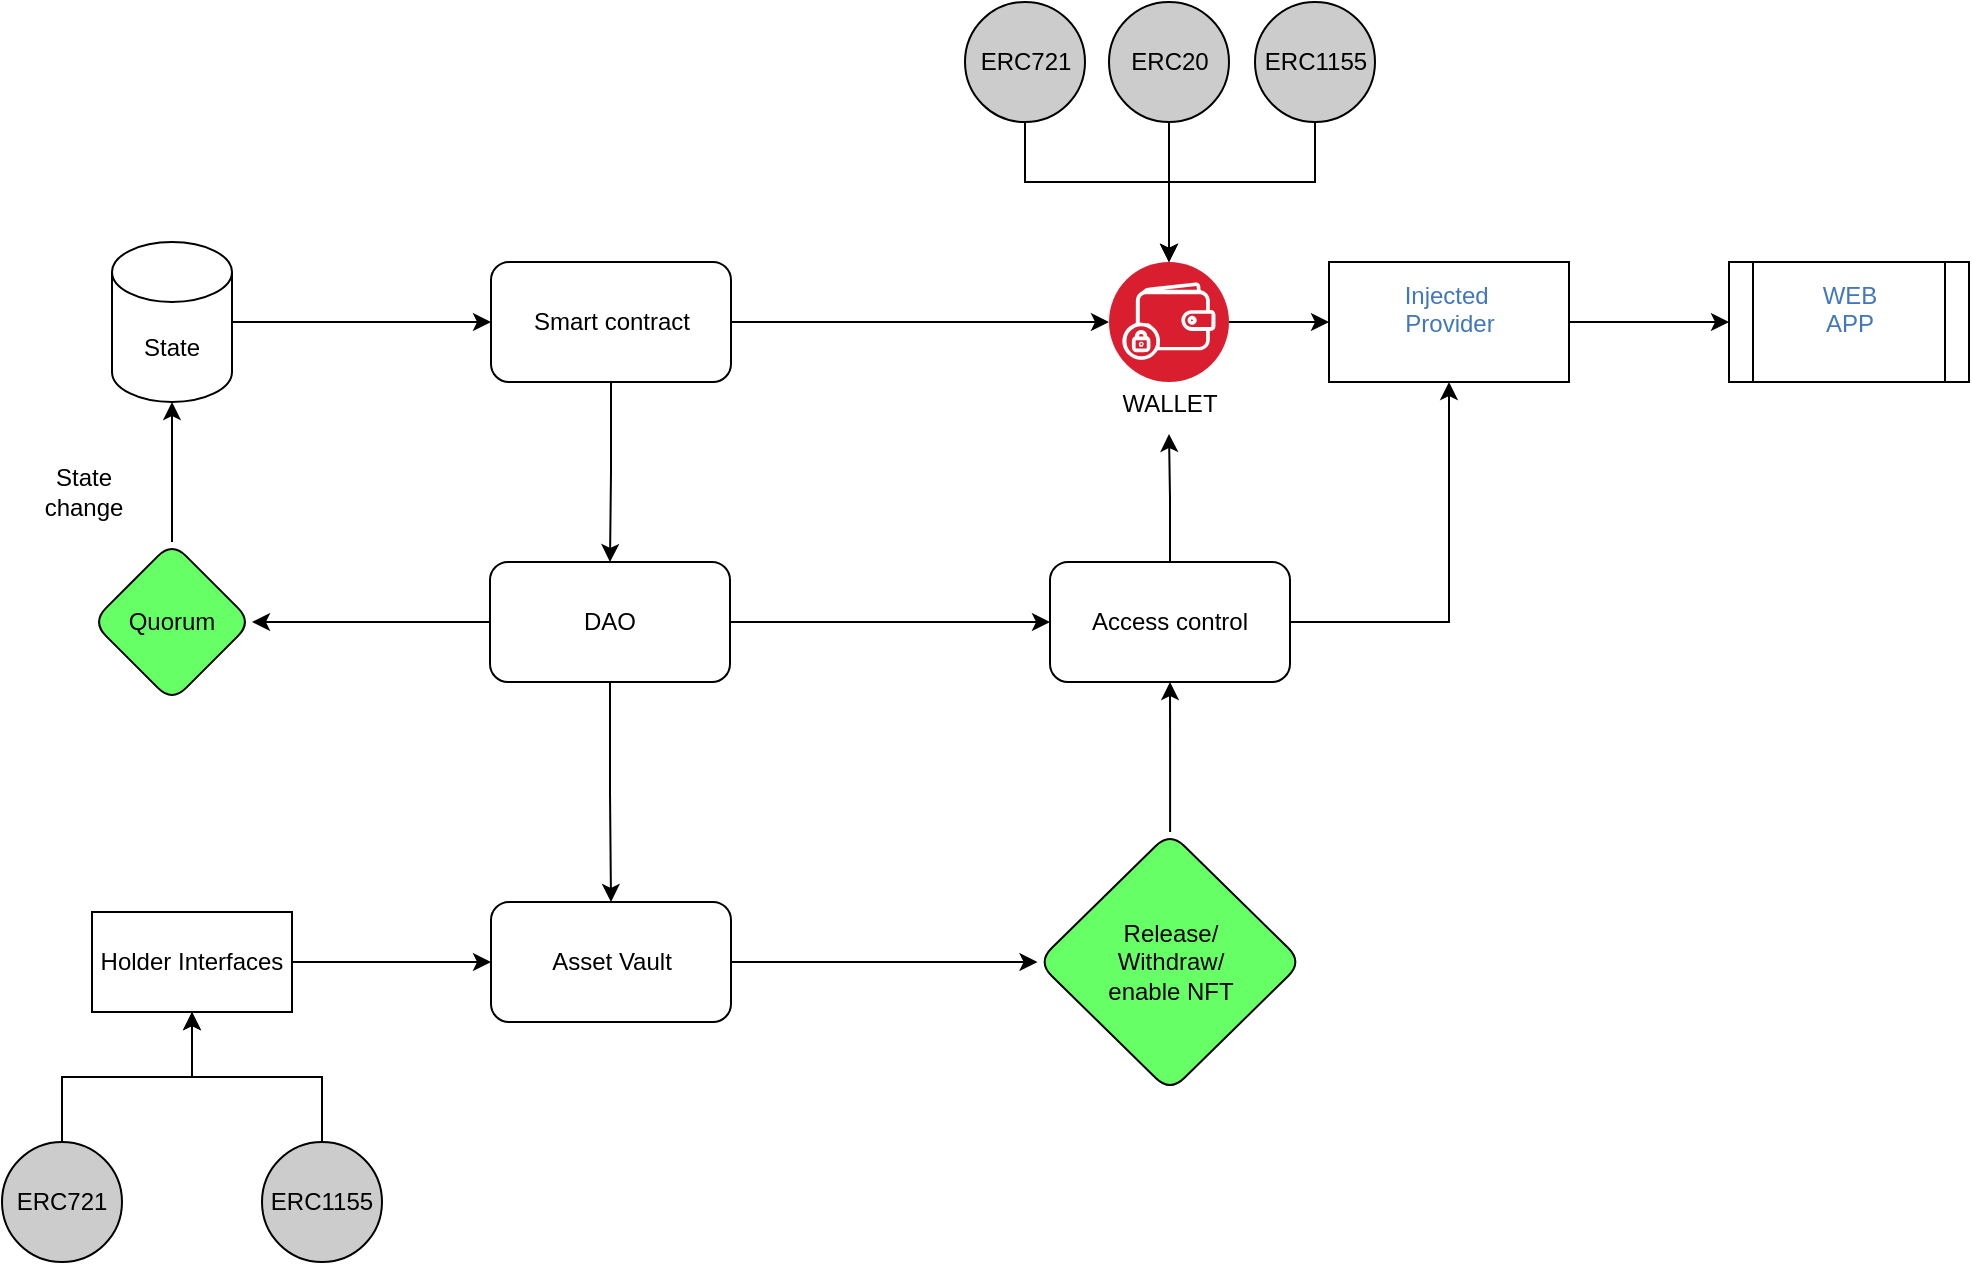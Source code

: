 <mxfile version="21.6.6" type="github">
  <diagram name="Page-1" id="_DRf1kRRZVIbCoPdp8we">
    <mxGraphModel dx="1518" dy="612" grid="1" gridSize="10" guides="1" tooltips="1" connect="1" arrows="1" fold="1" page="1" pageScale="1" pageWidth="850" pageHeight="1100" math="0" shadow="0">
      <root>
        <mxCell id="0" />
        <mxCell id="1" parent="0" />
        <mxCell id="oP2DCLgqXHTjLm211q09-5" style="edgeStyle=orthogonalEdgeStyle;rounded=0;orthogonalLoop=1;jettySize=auto;html=1;entryX=0;entryY=0.5;entryDx=0;entryDy=0;" parent="1" source="oP2DCLgqXHTjLm211q09-1" target="oP2DCLgqXHTjLm211q09-2" edge="1">
          <mxGeometry relative="1" as="geometry" />
        </mxCell>
        <mxCell id="oP2DCLgqXHTjLm211q09-22" style="edgeStyle=orthogonalEdgeStyle;rounded=0;orthogonalLoop=1;jettySize=auto;html=1;entryX=0.5;entryY=0;entryDx=0;entryDy=0;" parent="1" source="oP2DCLgqXHTjLm211q09-1" target="oP2DCLgqXHTjLm211q09-4" edge="1">
          <mxGeometry relative="1" as="geometry" />
        </mxCell>
        <mxCell id="oP2DCLgqXHTjLm211q09-31" value="" style="edgeStyle=orthogonalEdgeStyle;rounded=0;orthogonalLoop=1;jettySize=auto;html=1;" parent="1" source="oP2DCLgqXHTjLm211q09-1" target="oP2DCLgqXHTjLm211q09-30" edge="1">
          <mxGeometry relative="1" as="geometry" />
        </mxCell>
        <mxCell id="oP2DCLgqXHTjLm211q09-1" value="DAO" style="rounded=1;whiteSpace=wrap;html=1;" parent="1" vertex="1">
          <mxGeometry x="303" y="380" width="120" height="60" as="geometry" />
        </mxCell>
        <mxCell id="FQKXHIOh0YP9QdNdPty0-10" style="edgeStyle=orthogonalEdgeStyle;rounded=0;orthogonalLoop=1;jettySize=auto;html=1;entryX=0.5;entryY=1;entryDx=0;entryDy=0;" edge="1" parent="1" source="oP2DCLgqXHTjLm211q09-2" target="FQKXHIOh0YP9QdNdPty0-8">
          <mxGeometry relative="1" as="geometry" />
        </mxCell>
        <mxCell id="FQKXHIOh0YP9QdNdPty0-14" style="edgeStyle=orthogonalEdgeStyle;rounded=0;orthogonalLoop=1;jettySize=auto;html=1;entryX=0.5;entryY=1;entryDx=0;entryDy=0;" edge="1" parent="1" source="oP2DCLgqXHTjLm211q09-2" target="FQKXHIOh0YP9QdNdPty0-12">
          <mxGeometry relative="1" as="geometry" />
        </mxCell>
        <mxCell id="oP2DCLgqXHTjLm211q09-2" value="Access control" style="rounded=1;whiteSpace=wrap;html=1;" parent="1" vertex="1">
          <mxGeometry x="583" y="380" width="120" height="60" as="geometry" />
        </mxCell>
        <mxCell id="oP2DCLgqXHTjLm211q09-36" style="edgeStyle=orthogonalEdgeStyle;rounded=0;orthogonalLoop=1;jettySize=auto;html=1;" parent="1" source="oP2DCLgqXHTjLm211q09-4" target="oP2DCLgqXHTjLm211q09-35" edge="1">
          <mxGeometry relative="1" as="geometry" />
        </mxCell>
        <mxCell id="oP2DCLgqXHTjLm211q09-4" value="Asset Vault" style="rounded=1;whiteSpace=wrap;html=1;" parent="1" vertex="1">
          <mxGeometry x="303.5" y="550" width="120" height="60" as="geometry" />
        </mxCell>
        <mxCell id="oP2DCLgqXHTjLm211q09-11" style="edgeStyle=orthogonalEdgeStyle;rounded=0;orthogonalLoop=1;jettySize=auto;html=1;entryX=0.5;entryY=1;entryDx=0;entryDy=0;" parent="1" source="oP2DCLgqXHTjLm211q09-8" target="FQKXHIOh0YP9QdNdPty0-17" edge="1">
          <mxGeometry relative="1" as="geometry" />
        </mxCell>
        <mxCell id="oP2DCLgqXHTjLm211q09-8" value="ERC721" style="ellipse;whiteSpace=wrap;html=1;aspect=fixed;fillColor=#CCCCCC;" parent="1" vertex="1">
          <mxGeometry x="59" y="670" width="60" height="60" as="geometry" />
        </mxCell>
        <mxCell id="oP2DCLgqXHTjLm211q09-21" style="edgeStyle=orthogonalEdgeStyle;rounded=0;orthogonalLoop=1;jettySize=auto;html=1;entryX=0.5;entryY=1;entryDx=0;entryDy=0;" parent="1" source="oP2DCLgqXHTjLm211q09-9" target="FQKXHIOh0YP9QdNdPty0-17" edge="1">
          <mxGeometry relative="1" as="geometry" />
        </mxCell>
        <mxCell id="oP2DCLgqXHTjLm211q09-9" value="ERC1155" style="ellipse;whiteSpace=wrap;html=1;aspect=fixed;fillColor=#CCCCCC;" parent="1" vertex="1">
          <mxGeometry x="189" y="670" width="60" height="60" as="geometry" />
        </mxCell>
        <mxCell id="FQKXHIOh0YP9QdNdPty0-7" style="edgeStyle=orthogonalEdgeStyle;rounded=0;orthogonalLoop=1;jettySize=auto;html=1;entryX=0.5;entryY=0;entryDx=0;entryDy=0;" edge="1" parent="1" source="oP2DCLgqXHTjLm211q09-14" target="FQKXHIOh0YP9QdNdPty0-1">
          <mxGeometry relative="1" as="geometry">
            <Array as="points">
              <mxPoint x="570" y="190" />
              <mxPoint x="642" y="190" />
            </Array>
          </mxGeometry>
        </mxCell>
        <mxCell id="oP2DCLgqXHTjLm211q09-14" value="ERC721" style="ellipse;whiteSpace=wrap;html=1;aspect=fixed;fillColor=#CCCCCC;" parent="1" vertex="1">
          <mxGeometry x="540.5" y="100" width="60" height="60" as="geometry" />
        </mxCell>
        <mxCell id="FQKXHIOh0YP9QdNdPty0-6" style="edgeStyle=orthogonalEdgeStyle;rounded=0;orthogonalLoop=1;jettySize=auto;html=1;entryX=0.5;entryY=0;entryDx=0;entryDy=0;" edge="1" parent="1" source="oP2DCLgqXHTjLm211q09-15" target="FQKXHIOh0YP9QdNdPty0-1">
          <mxGeometry relative="1" as="geometry">
            <Array as="points">
              <mxPoint x="716" y="190" />
              <mxPoint x="642" y="190" />
            </Array>
          </mxGeometry>
        </mxCell>
        <mxCell id="oP2DCLgqXHTjLm211q09-15" value="ERC1155" style="ellipse;whiteSpace=wrap;html=1;aspect=fixed;fillColor=#CCCCCC;" parent="1" vertex="1">
          <mxGeometry x="685.5" y="100" width="60" height="60" as="geometry" />
        </mxCell>
        <mxCell id="FQKXHIOh0YP9QdNdPty0-5" value="" style="edgeStyle=orthogonalEdgeStyle;rounded=0;orthogonalLoop=1;jettySize=auto;html=1;" edge="1" parent="1" source="oP2DCLgqXHTjLm211q09-16" target="FQKXHIOh0YP9QdNdPty0-1">
          <mxGeometry relative="1" as="geometry" />
        </mxCell>
        <mxCell id="oP2DCLgqXHTjLm211q09-16" value="ERC20" style="ellipse;whiteSpace=wrap;html=1;aspect=fixed;fillColor=#CCCCCC;" parent="1" vertex="1">
          <mxGeometry x="612.5" y="100" width="60" height="60" as="geometry" />
        </mxCell>
        <mxCell id="oP2DCLgqXHTjLm211q09-29" value="" style="edgeStyle=orthogonalEdgeStyle;rounded=0;orthogonalLoop=1;jettySize=auto;html=1;" parent="1" source="oP2DCLgqXHTjLm211q09-24" target="oP2DCLgqXHTjLm211q09-1" edge="1">
          <mxGeometry relative="1" as="geometry" />
        </mxCell>
        <mxCell id="FQKXHIOh0YP9QdNdPty0-11" style="edgeStyle=orthogonalEdgeStyle;rounded=0;orthogonalLoop=1;jettySize=auto;html=1;entryX=0;entryY=0.5;entryDx=0;entryDy=0;" edge="1" parent="1" source="oP2DCLgqXHTjLm211q09-24" target="FQKXHIOh0YP9QdNdPty0-1">
          <mxGeometry relative="1" as="geometry" />
        </mxCell>
        <mxCell id="oP2DCLgqXHTjLm211q09-24" value="Smart contract" style="rounded=1;whiteSpace=wrap;html=1;" parent="1" vertex="1">
          <mxGeometry x="303.5" y="230" width="120" height="60" as="geometry" />
        </mxCell>
        <mxCell id="oP2DCLgqXHTjLm211q09-27" value="" style="edgeStyle=orthogonalEdgeStyle;rounded=0;orthogonalLoop=1;jettySize=auto;html=1;" parent="1" source="oP2DCLgqXHTjLm211q09-26" target="oP2DCLgqXHTjLm211q09-24" edge="1">
          <mxGeometry relative="1" as="geometry" />
        </mxCell>
        <mxCell id="oP2DCLgqXHTjLm211q09-26" value="State" style="shape=cylinder3;whiteSpace=wrap;html=1;boundedLbl=1;backgroundOutline=1;size=15;" parent="1" vertex="1">
          <mxGeometry x="114" y="220" width="60" height="80" as="geometry" />
        </mxCell>
        <mxCell id="oP2DCLgqXHTjLm211q09-32" style="edgeStyle=orthogonalEdgeStyle;rounded=0;orthogonalLoop=1;jettySize=auto;html=1;entryX=0.5;entryY=1;entryDx=0;entryDy=0;entryPerimeter=0;" parent="1" source="oP2DCLgqXHTjLm211q09-30" target="oP2DCLgqXHTjLm211q09-26" edge="1">
          <mxGeometry relative="1" as="geometry" />
        </mxCell>
        <mxCell id="oP2DCLgqXHTjLm211q09-30" value="Quorum" style="rhombus;whiteSpace=wrap;html=1;rounded=1;fillColor=#66FF66;" parent="1" vertex="1">
          <mxGeometry x="104" y="370" width="80" height="80" as="geometry" />
        </mxCell>
        <mxCell id="oP2DCLgqXHTjLm211q09-34" value="State change" style="text;html=1;strokeColor=none;fillColor=none;align=center;verticalAlign=middle;whiteSpace=wrap;rounded=0;" parent="1" vertex="1">
          <mxGeometry x="70" y="330" width="60" height="30" as="geometry" />
        </mxCell>
        <mxCell id="oP2DCLgqXHTjLm211q09-37" style="edgeStyle=orthogonalEdgeStyle;rounded=0;orthogonalLoop=1;jettySize=auto;html=1;entryX=0.5;entryY=1;entryDx=0;entryDy=0;" parent="1" source="oP2DCLgqXHTjLm211q09-35" target="oP2DCLgqXHTjLm211q09-2" edge="1">
          <mxGeometry relative="1" as="geometry" />
        </mxCell>
        <mxCell id="oP2DCLgqXHTjLm211q09-35" value="Release/&lt;br&gt;Withdraw/&lt;br&gt;enable NFT" style="rhombus;whiteSpace=wrap;html=1;rounded=1;fillColor=#66FF66;" parent="1" vertex="1">
          <mxGeometry x="576.75" y="515" width="132.5" height="130" as="geometry" />
        </mxCell>
        <mxCell id="FQKXHIOh0YP9QdNdPty0-13" value="" style="edgeStyle=orthogonalEdgeStyle;rounded=0;orthogonalLoop=1;jettySize=auto;html=1;" edge="1" parent="1" source="FQKXHIOh0YP9QdNdPty0-1" target="FQKXHIOh0YP9QdNdPty0-12">
          <mxGeometry relative="1" as="geometry" />
        </mxCell>
        <mxCell id="FQKXHIOh0YP9QdNdPty0-1" value="" style="image;aspect=fixed;perimeter=ellipsePerimeter;html=1;align=center;shadow=0;dashed=0;fontColor=#4277BB;labelBackgroundColor=default;fontSize=12;spacingTop=3;image=img/lib/ibm/blockchain/wallet.svg;" vertex="1" parent="1">
          <mxGeometry x="612.5" y="230" width="60" height="60" as="geometry" />
        </mxCell>
        <mxCell id="FQKXHIOh0YP9QdNdPty0-8" value="WALLET" style="text;html=1;strokeColor=none;fillColor=none;align=center;verticalAlign=middle;whiteSpace=wrap;rounded=0;" vertex="1" parent="1">
          <mxGeometry x="612.5" y="286" width="60" height="30" as="geometry" />
        </mxCell>
        <mxCell id="FQKXHIOh0YP9QdNdPty0-16" value="" style="edgeStyle=orthogonalEdgeStyle;rounded=0;orthogonalLoop=1;jettySize=auto;html=1;" edge="1" parent="1" source="FQKXHIOh0YP9QdNdPty0-12" target="FQKXHIOh0YP9QdNdPty0-15">
          <mxGeometry relative="1" as="geometry" />
        </mxCell>
        <mxCell id="FQKXHIOh0YP9QdNdPty0-12" value="Injected&amp;nbsp;&lt;br&gt;Provider" style="whiteSpace=wrap;html=1;verticalAlign=top;fontColor=#4277BB;labelBackgroundColor=default;shadow=0;dashed=0;spacingTop=3;" vertex="1" parent="1">
          <mxGeometry x="722.5" y="230" width="120" height="60" as="geometry" />
        </mxCell>
        <mxCell id="FQKXHIOh0YP9QdNdPty0-15" value="WEB&lt;br&gt;APP" style="shape=process;whiteSpace=wrap;html=1;backgroundOutline=1;verticalAlign=top;fontColor=#4277BB;labelBackgroundColor=default;shadow=0;dashed=0;spacingTop=3;" vertex="1" parent="1">
          <mxGeometry x="922.5" y="230" width="120" height="60" as="geometry" />
        </mxCell>
        <mxCell id="FQKXHIOh0YP9QdNdPty0-18" style="edgeStyle=orthogonalEdgeStyle;rounded=0;orthogonalLoop=1;jettySize=auto;html=1;entryX=0;entryY=0.5;entryDx=0;entryDy=0;" edge="1" parent="1" source="FQKXHIOh0YP9QdNdPty0-17" target="oP2DCLgqXHTjLm211q09-4">
          <mxGeometry relative="1" as="geometry" />
        </mxCell>
        <mxCell id="FQKXHIOh0YP9QdNdPty0-17" value="Holder Interfaces" style="html=1;dashed=0;whiteSpace=wrap;" vertex="1" parent="1">
          <mxGeometry x="104" y="555" width="100" height="50" as="geometry" />
        </mxCell>
      </root>
    </mxGraphModel>
  </diagram>
</mxfile>
